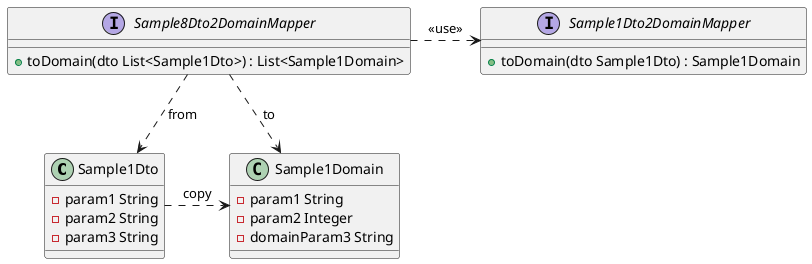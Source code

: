 @startuml

class Sample1Dto {
    - param1 String
    - param2 String
    - param3 String
}

class Sample1Domain {
    - param1 String
    - param2 Integer
    - domainParam3 String
}


interface Sample8Dto2DomainMapper{
    + toDomain(dto List<Sample1Dto>) : List<Sample1Domain>
}


interface Sample1Dto2DomainMapper{
    + toDomain(dto Sample1Dto) : Sample1Domain
}


Sample8Dto2DomainMapper .> Sample1Dto2DomainMapper: <<use>>
Sample1Dto .> Sample1Domain :copy
Sample8Dto2DomainMapper ..> Sample1Dto: from
Sample8Dto2DomainMapper ..> Sample1Domain: to
@enduml